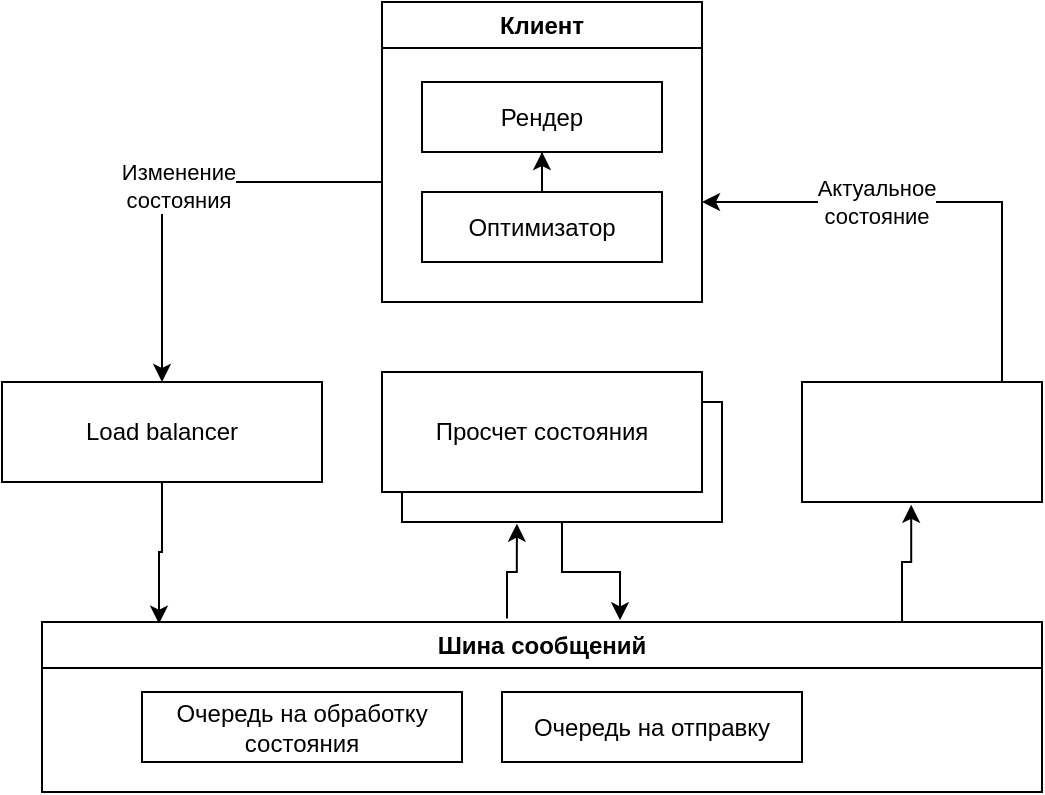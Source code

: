 <mxfile version="20.8.23" type="github">
  <diagram name="Страница 1" id="cHg1xsSfFfxs4tMhdqB8">
    <mxGraphModel dx="819" dy="542" grid="1" gridSize="10" guides="1" tooltips="1" connect="1" arrows="1" fold="1" page="1" pageScale="1" pageWidth="1169" pageHeight="827" math="0" shadow="0">
      <root>
        <mxCell id="0" />
        <mxCell id="1" parent="0" />
        <mxCell id="UsyGeMgkiecDtRh9sY03-29" style="edgeStyle=orthogonalEdgeStyle;rounded=0;orthogonalLoop=1;jettySize=auto;html=1;entryX=0.578;entryY=-0.01;entryDx=0;entryDy=0;entryPerimeter=0;" edge="1" parent="1" source="NdkZ7NG9v4w4pcFVTmxC-12" target="UsyGeMgkiecDtRh9sY03-30">
          <mxGeometry relative="1" as="geometry">
            <mxPoint x="717.32" y="430.828" as="targetPoint" />
          </mxGeometry>
        </mxCell>
        <mxCell id="NdkZ7NG9v4w4pcFVTmxC-12" value="" style="rounded=0;whiteSpace=wrap;html=1;" parent="1" vertex="1">
          <mxGeometry x="610" y="330" width="160" height="60" as="geometry" />
        </mxCell>
        <mxCell id="NdkZ7NG9v4w4pcFVTmxC-2" value="Просчет состояния" style="rounded=0;whiteSpace=wrap;html=1;" parent="1" vertex="1">
          <mxGeometry x="600" y="315" width="160" height="60" as="geometry" />
        </mxCell>
        <mxCell id="NdkZ7NG9v4w4pcFVTmxC-4" value="" style="rounded=0;whiteSpace=wrap;html=1;" parent="1" vertex="1">
          <mxGeometry x="810" y="320" width="120" height="60" as="geometry" />
        </mxCell>
        <mxCell id="UsyGeMgkiecDtRh9sY03-10" style="edgeStyle=orthogonalEdgeStyle;rounded=0;orthogonalLoop=1;jettySize=auto;html=1;" edge="1" parent="1" source="NdkZ7NG9v4w4pcFVTmxC-4">
          <mxGeometry relative="1" as="geometry">
            <mxPoint x="680" y="451" as="sourcePoint" />
            <mxPoint x="760" y="230" as="targetPoint" />
            <Array as="points">
              <mxPoint x="910" y="230" />
            </Array>
          </mxGeometry>
        </mxCell>
        <mxCell id="UsyGeMgkiecDtRh9sY03-11" value="Актуальное &lt;br&gt;состояние" style="edgeLabel;html=1;align=center;verticalAlign=middle;resizable=0;points=[];" vertex="1" connectable="0" parent="UsyGeMgkiecDtRh9sY03-10">
          <mxGeometry x="-0.075" y="-1" relative="1" as="geometry">
            <mxPoint x="-42" y="1" as="offset" />
          </mxGeometry>
        </mxCell>
        <mxCell id="UsyGeMgkiecDtRh9sY03-28" style="edgeStyle=orthogonalEdgeStyle;rounded=0;orthogonalLoop=1;jettySize=auto;html=1;entryX=0.359;entryY=1.014;entryDx=0;entryDy=0;entryPerimeter=0;exitX=0.465;exitY=-0.02;exitDx=0;exitDy=0;exitPerimeter=0;" edge="1" parent="1" source="UsyGeMgkiecDtRh9sY03-30" target="NdkZ7NG9v4w4pcFVTmxC-12">
          <mxGeometry relative="1" as="geometry">
            <mxPoint x="670" y="430" as="sourcePoint" />
          </mxGeometry>
        </mxCell>
        <mxCell id="UsyGeMgkiecDtRh9sY03-24" style="edgeStyle=orthogonalEdgeStyle;rounded=0;orthogonalLoop=1;jettySize=auto;html=1;entryX=0.117;entryY=0.01;entryDx=0;entryDy=0;entryPerimeter=0;" edge="1" parent="1" source="NdkZ7NG9v4w4pcFVTmxC-6" target="UsyGeMgkiecDtRh9sY03-30">
          <mxGeometry relative="1" as="geometry">
            <mxPoint x="489.56" y="429.424" as="targetPoint" />
          </mxGeometry>
        </mxCell>
        <mxCell id="NdkZ7NG9v4w4pcFVTmxC-6" value="Load balancer" style="rounded=0;whiteSpace=wrap;html=1;" parent="1" vertex="1">
          <mxGeometry x="410" y="320" width="160" height="50" as="geometry" />
        </mxCell>
        <mxCell id="UsyGeMgkiecDtRh9sY03-22" style="edgeStyle=orthogonalEdgeStyle;rounded=0;orthogonalLoop=1;jettySize=auto;html=1;" edge="1" parent="1" source="UsyGeMgkiecDtRh9sY03-18" target="NdkZ7NG9v4w4pcFVTmxC-6">
          <mxGeometry relative="1" as="geometry">
            <Array as="points">
              <mxPoint x="490" y="220" />
            </Array>
          </mxGeometry>
        </mxCell>
        <mxCell id="UsyGeMgkiecDtRh9sY03-23" value="Изменение&lt;br&gt;состояния" style="edgeLabel;html=1;align=center;verticalAlign=middle;resizable=0;points=[];" vertex="1" connectable="0" parent="UsyGeMgkiecDtRh9sY03-22">
          <mxGeometry x="-0.028" y="2" relative="1" as="geometry">
            <mxPoint as="offset" />
          </mxGeometry>
        </mxCell>
        <mxCell id="UsyGeMgkiecDtRh9sY03-18" value="Клиент" style="swimlane;whiteSpace=wrap;html=1;" vertex="1" parent="1">
          <mxGeometry x="600" y="130" width="160" height="150" as="geometry" />
        </mxCell>
        <mxCell id="UsyGeMgkiecDtRh9sY03-19" value="Рендер" style="rounded=0;whiteSpace=wrap;html=1;" vertex="1" parent="UsyGeMgkiecDtRh9sY03-18">
          <mxGeometry x="20" y="40" width="120" height="35" as="geometry" />
        </mxCell>
        <mxCell id="UsyGeMgkiecDtRh9sY03-21" value="Оптимизатор" style="rounded=0;whiteSpace=wrap;html=1;" vertex="1" parent="UsyGeMgkiecDtRh9sY03-18">
          <mxGeometry x="20" y="95" width="120" height="35" as="geometry" />
        </mxCell>
        <mxCell id="UsyGeMgkiecDtRh9sY03-20" style="edgeStyle=orthogonalEdgeStyle;rounded=0;orthogonalLoop=1;jettySize=auto;html=1;entryX=0.5;entryY=1;entryDx=0;entryDy=0;" edge="1" parent="UsyGeMgkiecDtRh9sY03-18" source="UsyGeMgkiecDtRh9sY03-21" target="UsyGeMgkiecDtRh9sY03-19">
          <mxGeometry relative="1" as="geometry" />
        </mxCell>
        <mxCell id="UsyGeMgkiecDtRh9sY03-35" style="edgeStyle=orthogonalEdgeStyle;rounded=0;orthogonalLoop=1;jettySize=auto;html=1;entryX=0.455;entryY=1.023;entryDx=0;entryDy=0;entryPerimeter=0;" edge="1" parent="1" source="UsyGeMgkiecDtRh9sY03-30" target="NdkZ7NG9v4w4pcFVTmxC-4">
          <mxGeometry relative="1" as="geometry">
            <Array as="points">
              <mxPoint x="860" y="410" />
              <mxPoint x="865" y="410" />
            </Array>
          </mxGeometry>
        </mxCell>
        <mxCell id="UsyGeMgkiecDtRh9sY03-30" value="Шина сообщений" style="swimlane;whiteSpace=wrap;html=1;" vertex="1" parent="1">
          <mxGeometry x="430" y="440" width="500" height="85" as="geometry" />
        </mxCell>
        <mxCell id="UsyGeMgkiecDtRh9sY03-31" value="Очередь на обработку состояния" style="rounded=0;whiteSpace=wrap;html=1;" vertex="1" parent="UsyGeMgkiecDtRh9sY03-30">
          <mxGeometry x="50" y="35" width="160" height="35" as="geometry" />
        </mxCell>
        <mxCell id="UsyGeMgkiecDtRh9sY03-32" value="Очередь на отправку" style="rounded=0;whiteSpace=wrap;html=1;" vertex="1" parent="UsyGeMgkiecDtRh9sY03-30">
          <mxGeometry x="230" y="35" width="150" height="35" as="geometry" />
        </mxCell>
      </root>
    </mxGraphModel>
  </diagram>
</mxfile>
